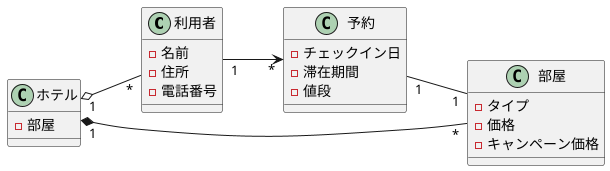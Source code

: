 @startuml 演習3-3クラス図
left to right direction
class 利用者{
    -名前
    -住所
    -電話番号
}
class ホテル{
    -部屋
}
class 部屋{
    -タイプ
    -価格
    -キャンペーン価格
}
class 予約{
    -チェックイン日
    -滞在期間
    -値段
}
ホテル "1" *-- "*" 部屋
ホテル "1" o-- "*" 利用者
利用者 "1" --> "*" 予約
予約 "1" -- "1" 部屋
@enduml
